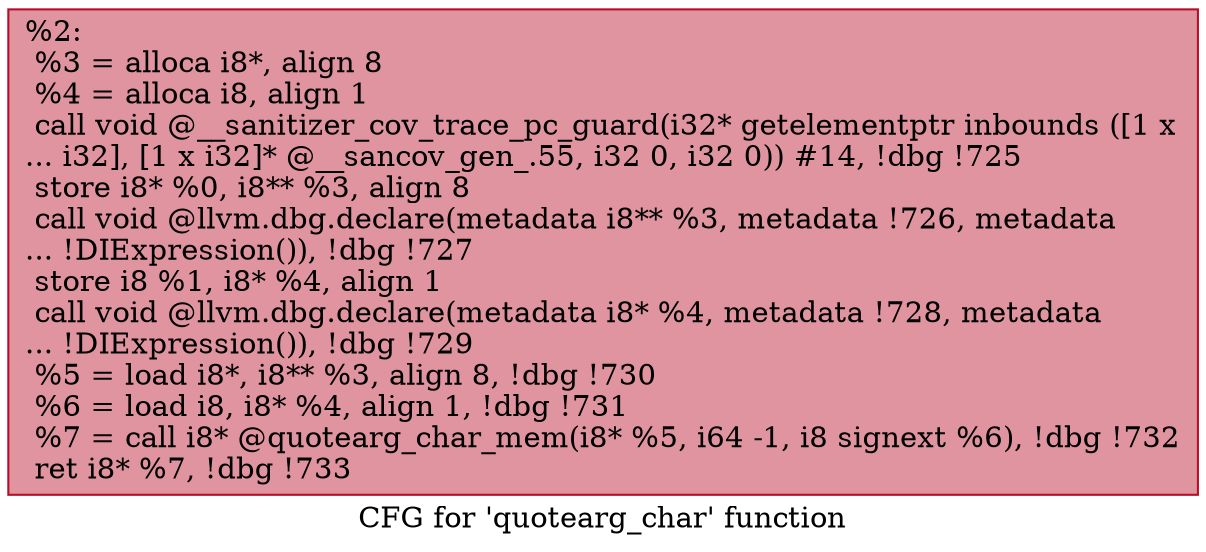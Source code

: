 digraph "CFG for 'quotearg_char' function" {
	label="CFG for 'quotearg_char' function";

	Node0x555ee4e92900 [shape=record,color="#b70d28ff", style=filled, fillcolor="#b70d2870",label="{%2:\l  %3 = alloca i8*, align 8\l  %4 = alloca i8, align 1\l  call void @__sanitizer_cov_trace_pc_guard(i32* getelementptr inbounds ([1 x\l... i32], [1 x i32]* @__sancov_gen_.55, i32 0, i32 0)) #14, !dbg !725\l  store i8* %0, i8** %3, align 8\l  call void @llvm.dbg.declare(metadata i8** %3, metadata !726, metadata\l... !DIExpression()), !dbg !727\l  store i8 %1, i8* %4, align 1\l  call void @llvm.dbg.declare(metadata i8* %4, metadata !728, metadata\l... !DIExpression()), !dbg !729\l  %5 = load i8*, i8** %3, align 8, !dbg !730\l  %6 = load i8, i8* %4, align 1, !dbg !731\l  %7 = call i8* @quotearg_char_mem(i8* %5, i64 -1, i8 signext %6), !dbg !732\l  ret i8* %7, !dbg !733\l}"];
}
